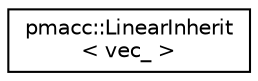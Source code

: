 digraph "Graphical Class Hierarchy"
{
 // LATEX_PDF_SIZE
  edge [fontname="Helvetica",fontsize="10",labelfontname="Helvetica",labelfontsize="10"];
  node [fontname="Helvetica",fontsize="10",shape=record];
  rankdir="LR";
  Node0 [label="pmacc::LinearInherit\l\< vec_ \>",height=0.2,width=0.4,color="black", fillcolor="white", style="filled",URL="$structpmacc_1_1_linear_inherit.html",tooltip="Create a data structure which inherit linearly."];
}
